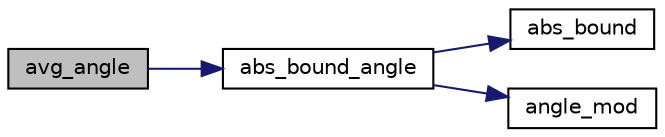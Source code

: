 digraph "avg_angle"
{
 // INTERACTIVE_SVG=YES
  edge [fontname="Helvetica",fontsize="10",labelfontname="Helvetica",labelfontsize="10"];
  node [fontname="Helvetica",fontsize="10",shape=record];
  rankdir="LR";
  Node1 [label="avg_angle",height=0.2,width=0.4,color="black", fillcolor="grey75", style="filled", fontcolor="black"];
  Node1 -> Node2 [color="midnightblue",fontsize="10",style="solid",fontname="Helvetica"];
  Node2 [label="abs_bound_angle",height=0.2,width=0.4,color="black", fillcolor="white", style="filled",URL="$d0/d36/ssl-vision_2src_2shared_2util_2util_8h.html#ac75886602b0c8434aff478fa529851ce"];
  Node2 -> Node3 [color="midnightblue",fontsize="10",style="solid",fontname="Helvetica"];
  Node3 [label="abs_bound",height=0.2,width=0.4,color="black", fillcolor="white", style="filled",URL="$d0/d36/ssl-vision_2src_2shared_2util_2util_8h.html#abb2118786bf3c218f27762e1c7aebc8b"];
  Node2 -> Node4 [color="midnightblue",fontsize="10",style="solid",fontname="Helvetica"];
  Node4 [label="angle_mod",height=0.2,width=0.4,color="black", fillcolor="white", style="filled",URL="$d0/d36/ssl-vision_2src_2shared_2util_2util_8h.html#afa621ba1f5f9bafa0b55f20b6513df47"];
}
